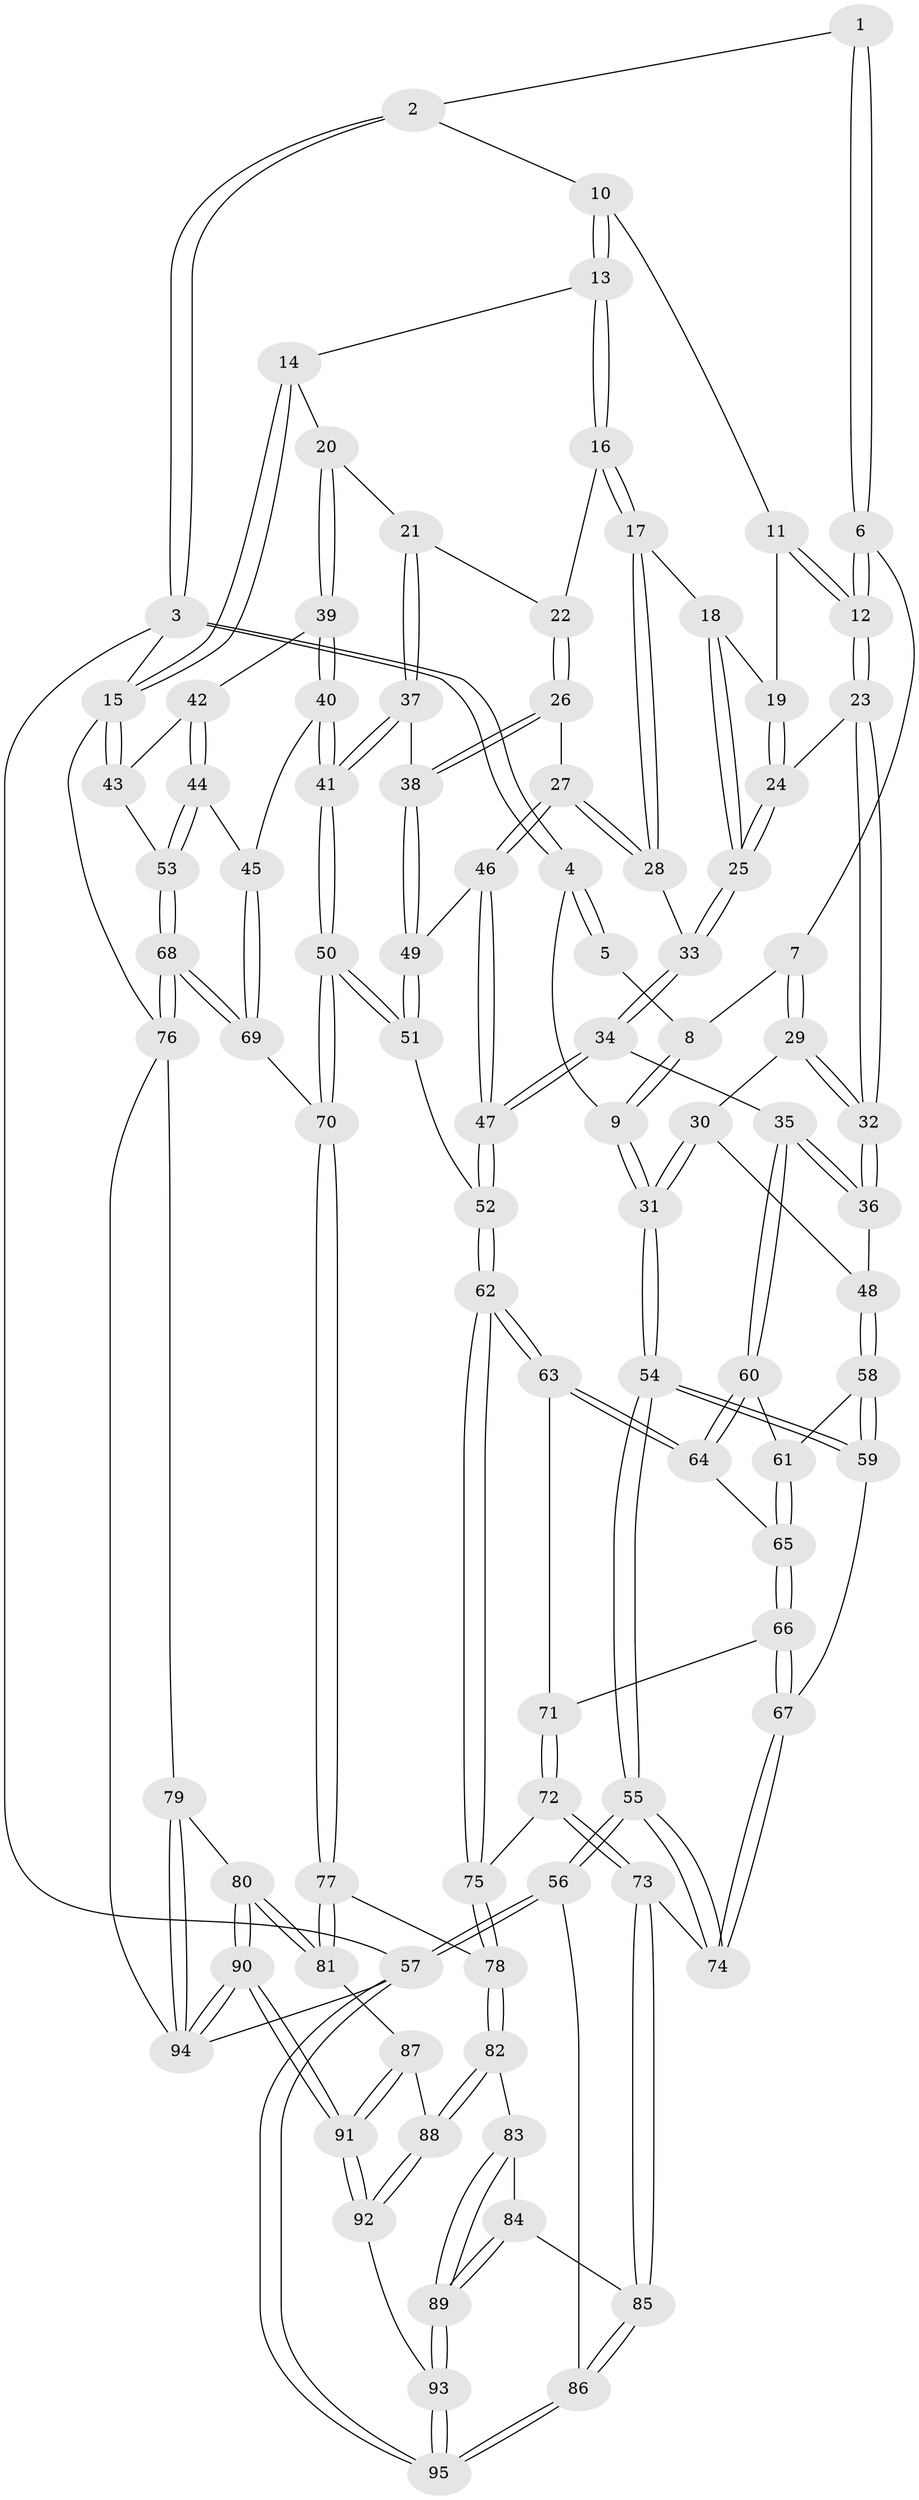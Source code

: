 // Generated by graph-tools (version 1.1) at 2025/38/03/09/25 02:38:41]
// undirected, 95 vertices, 234 edges
graph export_dot {
graph [start="1"]
  node [color=gray90,style=filled];
  1 [pos="+0.2896547539083778+0.032760440102094904"];
  2 [pos="+0.3999277502217375+0"];
  3 [pos="+0+0"];
  4 [pos="+0+0"];
  5 [pos="+0.11333903605715016+0.13161737200574214"];
  6 [pos="+0.1559862189772011+0.2321021102238597"];
  7 [pos="+0.14272135625556323+0.23864664598076613"];
  8 [pos="+0.09707074180515247+0.1905437207582388"];
  9 [pos="+0+0.06966106432201065"];
  10 [pos="+0.4065290060003822+0"];
  11 [pos="+0.36912203002477123+0.050011662090724884"];
  12 [pos="+0.2594734553812844+0.2757354180111823"];
  13 [pos="+0.45630488094132654+0"];
  14 [pos="+0.6358923623649927+0"];
  15 [pos="+1+0"];
  16 [pos="+0.5101301264882089+0.07493931416188664"];
  17 [pos="+0.44444381195581906+0.2900843023101729"];
  18 [pos="+0.40190418006183076+0.284565383192235"];
  19 [pos="+0.35579193925415825+0.26091385732428507"];
  20 [pos="+0.8801489018091023+0.18960330775677228"];
  21 [pos="+0.8363233736308524+0.21249043917618204"];
  22 [pos="+0.5480601648771446+0.13241501977175063"];
  23 [pos="+0.26078613824277236+0.2803792136065465"];
  24 [pos="+0.3449983510291006+0.2892405652294638"];
  25 [pos="+0.3523269109280543+0.31383503296070114"];
  26 [pos="+0.6286763953544554+0.3081505640079569"];
  27 [pos="+0.4589759892497431+0.34201011644618146"];
  28 [pos="+0.44427976637391464+0.3185921093469961"];
  29 [pos="+0.11938432101204893+0.2877499449421488"];
  30 [pos="+0.07437248224128051+0.30829187914578565"];
  31 [pos="+0+0.4244953449807305"];
  32 [pos="+0.2432628410162985+0.41084665408034937"];
  33 [pos="+0.35560028639523467+0.3383722474332335"];
  34 [pos="+0.3091554836743955+0.4230514783197636"];
  35 [pos="+0.2587968878635636+0.42699576553721763"];
  36 [pos="+0.247142776973156+0.4223224360461598"];
  37 [pos="+0.686250036148971+0.33580370274516724"];
  38 [pos="+0.6463244399432855+0.3294092589780074"];
  39 [pos="+0.9223291610854331+0.2006272938878834"];
  40 [pos="+0.8721908405199402+0.48245547721301296"];
  41 [pos="+0.8255902430655093+0.506530290441989"];
  42 [pos="+1+0.18079443846053367"];
  43 [pos="+1+0.10971222070631258"];
  44 [pos="+0.9506230764429275+0.4789822892862606"];
  45 [pos="+0.890814698671439+0.48350896052486514"];
  46 [pos="+0.4541343297598967+0.4235978130613464"];
  47 [pos="+0.42017689850033585+0.46966407438400304"];
  48 [pos="+0.18560738236030258+0.4533150796797617"];
  49 [pos="+0.6048452625354703+0.3918460977041219"];
  50 [pos="+0.7453675139083901+0.6739972115736703"];
  51 [pos="+0.5836210269586509+0.5913458869980827"];
  52 [pos="+0.4698710523775618+0.5914412855518298"];
  53 [pos="+1+0.473038511110041"];
  54 [pos="+0+0.5474819002573399"];
  55 [pos="+0+0.7016409156266136"];
  56 [pos="+0+0.7543604304168088"];
  57 [pos="+0+1"];
  58 [pos="+0.1244564997978024+0.48642047260716287"];
  59 [pos="+0+0.5461237836804442"];
  60 [pos="+0.2735332408178631+0.5468899595297222"];
  61 [pos="+0.19978437802374432+0.5659470209499357"];
  62 [pos="+0.4015571836242471+0.6618673855732253"];
  63 [pos="+0.31254372275425196+0.6077998173098553"];
  64 [pos="+0.28317649491967917+0.5741095091166587"];
  65 [pos="+0.2072775711656309+0.6025108436536376"];
  66 [pos="+0.18985126180956954+0.6315680584445013"];
  67 [pos="+0.13214538370542267+0.6366285642017516"];
  68 [pos="+1+0.7448334178761007"];
  69 [pos="+1+0.7122004039832199"];
  70 [pos="+0.7514809010784211+0.6952819455770521"];
  71 [pos="+0.21523693632232516+0.6493187305794696"];
  72 [pos="+0.269754197031049+0.7868644345724286"];
  73 [pos="+0.22174651063488743+0.8139946596192515"];
  74 [pos="+0.20735707828316302+0.8057026853467992"];
  75 [pos="+0.37531309368287064+0.7606084323449034"];
  76 [pos="+1+0.8089779248438661"];
  77 [pos="+0.7386935010401434+0.7653323279254042"];
  78 [pos="+0.42506485871226957+0.8197119682964268"];
  79 [pos="+0.970057692398867+0.891115894567413"];
  80 [pos="+0.9007825108137568+0.8986211689200395"];
  81 [pos="+0.7406559663932344+0.7774520751734175"];
  82 [pos="+0.4345458853152243+0.8764197756966637"];
  83 [pos="+0.3508863286438425+0.9379857136839349"];
  84 [pos="+0.2895831819584129+0.9422697018198484"];
  85 [pos="+0.20274661135882013+0.8916566742858631"];
  86 [pos="+0.1475272430965198+0.9683703241233895"];
  87 [pos="+0.7336663833656382+0.7965291146825246"];
  88 [pos="+0.5071641178781746+0.9999683271282704"];
  89 [pos="+0.32984393547298363+1"];
  90 [pos="+0.8575545718684174+1"];
  91 [pos="+0.7318132221855587+1"];
  92 [pos="+0.5159192501972382+1"];
  93 [pos="+0.3391046859007731+1"];
  94 [pos="+1+1"];
  95 [pos="+0.14956634916160014+1"];
  1 -- 2;
  1 -- 6;
  1 -- 6;
  2 -- 3;
  2 -- 3;
  2 -- 10;
  3 -- 4;
  3 -- 4;
  3 -- 15;
  3 -- 57;
  4 -- 5;
  4 -- 5;
  4 -- 9;
  5 -- 8;
  6 -- 7;
  6 -- 12;
  6 -- 12;
  7 -- 8;
  7 -- 29;
  7 -- 29;
  8 -- 9;
  8 -- 9;
  9 -- 31;
  9 -- 31;
  10 -- 11;
  10 -- 13;
  10 -- 13;
  11 -- 12;
  11 -- 12;
  11 -- 19;
  12 -- 23;
  12 -- 23;
  13 -- 14;
  13 -- 16;
  13 -- 16;
  14 -- 15;
  14 -- 15;
  14 -- 20;
  15 -- 43;
  15 -- 43;
  15 -- 76;
  16 -- 17;
  16 -- 17;
  16 -- 22;
  17 -- 18;
  17 -- 28;
  17 -- 28;
  18 -- 19;
  18 -- 25;
  18 -- 25;
  19 -- 24;
  19 -- 24;
  20 -- 21;
  20 -- 39;
  20 -- 39;
  21 -- 22;
  21 -- 37;
  21 -- 37;
  22 -- 26;
  22 -- 26;
  23 -- 24;
  23 -- 32;
  23 -- 32;
  24 -- 25;
  24 -- 25;
  25 -- 33;
  25 -- 33;
  26 -- 27;
  26 -- 38;
  26 -- 38;
  27 -- 28;
  27 -- 28;
  27 -- 46;
  27 -- 46;
  28 -- 33;
  29 -- 30;
  29 -- 32;
  29 -- 32;
  30 -- 31;
  30 -- 31;
  30 -- 48;
  31 -- 54;
  31 -- 54;
  32 -- 36;
  32 -- 36;
  33 -- 34;
  33 -- 34;
  34 -- 35;
  34 -- 47;
  34 -- 47;
  35 -- 36;
  35 -- 36;
  35 -- 60;
  35 -- 60;
  36 -- 48;
  37 -- 38;
  37 -- 41;
  37 -- 41;
  38 -- 49;
  38 -- 49;
  39 -- 40;
  39 -- 40;
  39 -- 42;
  40 -- 41;
  40 -- 41;
  40 -- 45;
  41 -- 50;
  41 -- 50;
  42 -- 43;
  42 -- 44;
  42 -- 44;
  43 -- 53;
  44 -- 45;
  44 -- 53;
  44 -- 53;
  45 -- 69;
  45 -- 69;
  46 -- 47;
  46 -- 47;
  46 -- 49;
  47 -- 52;
  47 -- 52;
  48 -- 58;
  48 -- 58;
  49 -- 51;
  49 -- 51;
  50 -- 51;
  50 -- 51;
  50 -- 70;
  50 -- 70;
  51 -- 52;
  52 -- 62;
  52 -- 62;
  53 -- 68;
  53 -- 68;
  54 -- 55;
  54 -- 55;
  54 -- 59;
  54 -- 59;
  55 -- 56;
  55 -- 56;
  55 -- 74;
  55 -- 74;
  56 -- 57;
  56 -- 57;
  56 -- 86;
  57 -- 95;
  57 -- 95;
  57 -- 94;
  58 -- 59;
  58 -- 59;
  58 -- 61;
  59 -- 67;
  60 -- 61;
  60 -- 64;
  60 -- 64;
  61 -- 65;
  61 -- 65;
  62 -- 63;
  62 -- 63;
  62 -- 75;
  62 -- 75;
  63 -- 64;
  63 -- 64;
  63 -- 71;
  64 -- 65;
  65 -- 66;
  65 -- 66;
  66 -- 67;
  66 -- 67;
  66 -- 71;
  67 -- 74;
  67 -- 74;
  68 -- 69;
  68 -- 69;
  68 -- 76;
  68 -- 76;
  69 -- 70;
  70 -- 77;
  70 -- 77;
  71 -- 72;
  71 -- 72;
  72 -- 73;
  72 -- 73;
  72 -- 75;
  73 -- 74;
  73 -- 85;
  73 -- 85;
  75 -- 78;
  75 -- 78;
  76 -- 79;
  76 -- 94;
  77 -- 78;
  77 -- 81;
  77 -- 81;
  78 -- 82;
  78 -- 82;
  79 -- 80;
  79 -- 94;
  79 -- 94;
  80 -- 81;
  80 -- 81;
  80 -- 90;
  80 -- 90;
  81 -- 87;
  82 -- 83;
  82 -- 88;
  82 -- 88;
  83 -- 84;
  83 -- 89;
  83 -- 89;
  84 -- 85;
  84 -- 89;
  84 -- 89;
  85 -- 86;
  85 -- 86;
  86 -- 95;
  86 -- 95;
  87 -- 88;
  87 -- 91;
  87 -- 91;
  88 -- 92;
  88 -- 92;
  89 -- 93;
  89 -- 93;
  90 -- 91;
  90 -- 91;
  90 -- 94;
  90 -- 94;
  91 -- 92;
  91 -- 92;
  92 -- 93;
  93 -- 95;
  93 -- 95;
}

